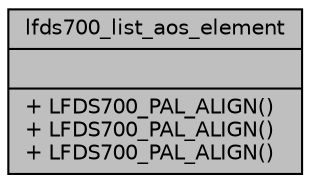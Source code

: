 digraph "lfds700_list_aos_element"
{
 // LATEX_PDF_SIZE
  edge [fontname="Helvetica",fontsize="10",labelfontname="Helvetica",labelfontsize="10"];
  node [fontname="Helvetica",fontsize="10",shape=record];
  Node1 [label="{lfds700_list_aos_element\n||+ LFDS700_PAL_ALIGN()\l+ LFDS700_PAL_ALIGN()\l+ LFDS700_PAL_ALIGN()\l}",height=0.2,width=0.4,color="black", fillcolor="grey75", style="filled", fontcolor="black",tooltip=" "];
}
